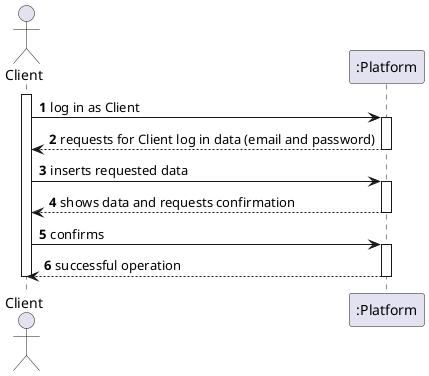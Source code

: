 @startuml
autonumber
actor "Client" as CLN

activate CLN
CLN -> ":Platform" : log in as Client
activate ":Platform"
":Platform" --> CLN : requests for Client log in data (email and password)
deactivate ":Platform"

CLN -> ":Platform" : inserts requested data
activate ":Platform"

":Platform" --> CLN : shows data and requests confirmation
deactivate ":Platform"

CLN -> ":Platform" : confirms
activate ":Platform"

":Platform" --> CLN : successful operation
deactivate ":Platform"

deactivate CLN
@enduml
